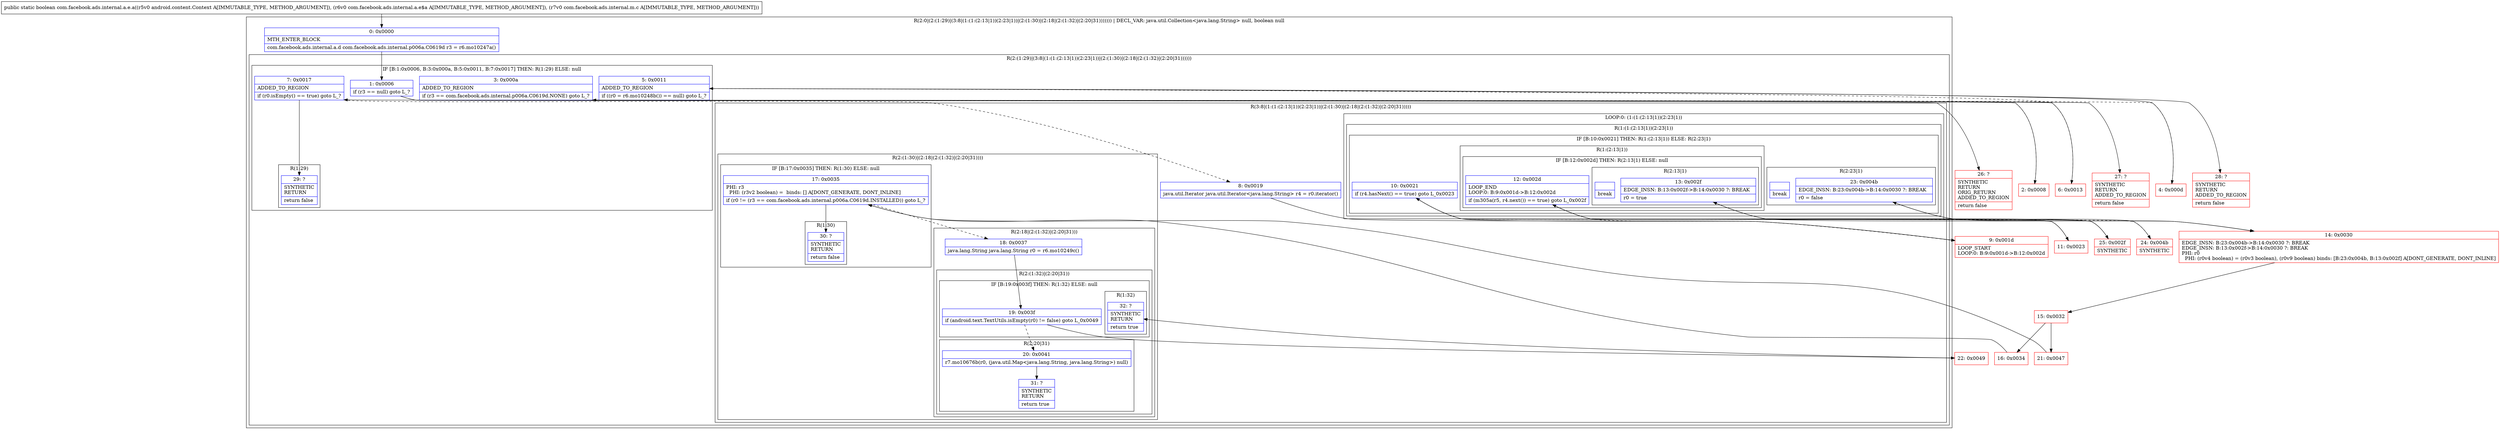 digraph "CFG forcom.facebook.ads.internal.a.e.a(Landroid\/content\/Context;Lcom\/facebook\/ads\/internal\/a\/e$a;Lcom\/facebook\/ads\/internal\/m\/c;)Z" {
subgraph cluster_Region_2010452640 {
label = "R(2:0|(2:(1:29)|(3:8|(1:(1:(2:13|1))(2:23|1))|(2:(1:30)|(2:18|(2:(1:32)|(2:20|31))))))) | DECL_VAR: java.util.Collection\<java.lang.String\> null, boolean null\l";
node [shape=record,color=blue];
Node_0 [shape=record,label="{0\:\ 0x0000|MTH_ENTER_BLOCK\l|com.facebook.ads.internal.a.d com.facebook.ads.internal.p006a.C0619d r3 = r6.mo10247a()\l}"];
subgraph cluster_Region_844919339 {
label = "R(2:(1:29)|(3:8|(1:(1:(2:13|1))(2:23|1))|(2:(1:30)|(2:18|(2:(1:32)|(2:20|31))))))";
node [shape=record,color=blue];
subgraph cluster_IfRegion_1742765890 {
label = "IF [B:1:0x0006, B:3:0x000a, B:5:0x0011, B:7:0x0017] THEN: R(1:29) ELSE: null";
node [shape=record,color=blue];
Node_1 [shape=record,label="{1\:\ 0x0006|if (r3 == null) goto L_?\l}"];
Node_3 [shape=record,label="{3\:\ 0x000a|ADDED_TO_REGION\l|if (r3 == com.facebook.ads.internal.p006a.C0619d.NONE) goto L_?\l}"];
Node_5 [shape=record,label="{5\:\ 0x0011|ADDED_TO_REGION\l|if ((r0 = r6.mo10248b()) == null) goto L_?\l}"];
Node_7 [shape=record,label="{7\:\ 0x0017|ADDED_TO_REGION\l|if (r0.isEmpty() == true) goto L_?\l}"];
subgraph cluster_Region_1948369770 {
label = "R(1:29)";
node [shape=record,color=blue];
Node_29 [shape=record,label="{29\:\ ?|SYNTHETIC\lRETURN\l|return false\l}"];
}
}
subgraph cluster_Region_28859118 {
label = "R(3:8|(1:(1:(2:13|1))(2:23|1))|(2:(1:30)|(2:18|(2:(1:32)|(2:20|31)))))";
node [shape=record,color=blue];
Node_8 [shape=record,label="{8\:\ 0x0019|java.util.Iterator java.util.Iterator\<java.lang.String\> r4 = r0.iterator()\l}"];
subgraph cluster_LoopRegion_123053126 {
label = "LOOP:0: (1:(1:(2:13|1))(2:23|1))";
node [shape=record,color=blue];
subgraph cluster_Region_547691148 {
label = "R(1:(1:(2:13|1))(2:23|1))";
node [shape=record,color=blue];
subgraph cluster_IfRegion_1579620459 {
label = "IF [B:10:0x0021] THEN: R(1:(2:13|1)) ELSE: R(2:23|1)";
node [shape=record,color=blue];
Node_10 [shape=record,label="{10\:\ 0x0021|if (r4.hasNext() == true) goto L_0x0023\l}"];
subgraph cluster_Region_1899624857 {
label = "R(1:(2:13|1))";
node [shape=record,color=blue];
subgraph cluster_IfRegion_987326082 {
label = "IF [B:12:0x002d] THEN: R(2:13|1) ELSE: null";
node [shape=record,color=blue];
Node_12 [shape=record,label="{12\:\ 0x002d|LOOP_END\lLOOP:0: B:9:0x001d\-\>B:12:0x002d\l|if (m305a(r5, r4.next()) == true) goto L_0x002f\l}"];
subgraph cluster_Region_1896572960 {
label = "R(2:13|1)";
node [shape=record,color=blue];
Node_13 [shape=record,label="{13\:\ 0x002f|EDGE_INSN: B:13:0x002f\-\>B:14:0x0030 ?: BREAK  \l|r0 = true\l}"];
Node_InsnContainer_192503367 [shape=record,label="{|break\l}"];
}
}
}
subgraph cluster_Region_841431968 {
label = "R(2:23|1)";
node [shape=record,color=blue];
Node_23 [shape=record,label="{23\:\ 0x004b|EDGE_INSN: B:23:0x004b\-\>B:14:0x0030 ?: BREAK  \l|r0 = false\l}"];
Node_InsnContainer_564444410 [shape=record,label="{|break\l}"];
}
}
}
}
subgraph cluster_Region_702391096 {
label = "R(2:(1:30)|(2:18|(2:(1:32)|(2:20|31))))";
node [shape=record,color=blue];
subgraph cluster_IfRegion_206607557 {
label = "IF [B:17:0x0035] THEN: R(1:30) ELSE: null";
node [shape=record,color=blue];
Node_17 [shape=record,label="{17\:\ 0x0035|PHI: r3 \l  PHI: (r3v2 boolean) =  binds: [] A[DONT_GENERATE, DONT_INLINE]\l|if (r0 != (r3 == com.facebook.ads.internal.p006a.C0619d.INSTALLED)) goto L_?\l}"];
subgraph cluster_Region_395735723 {
label = "R(1:30)";
node [shape=record,color=blue];
Node_30 [shape=record,label="{30\:\ ?|SYNTHETIC\lRETURN\l|return false\l}"];
}
}
subgraph cluster_Region_394908202 {
label = "R(2:18|(2:(1:32)|(2:20|31)))";
node [shape=record,color=blue];
Node_18 [shape=record,label="{18\:\ 0x0037|java.lang.String java.lang.String r0 = r6.mo10249c()\l}"];
subgraph cluster_Region_1457298808 {
label = "R(2:(1:32)|(2:20|31))";
node [shape=record,color=blue];
subgraph cluster_IfRegion_1712675631 {
label = "IF [B:19:0x003f] THEN: R(1:32) ELSE: null";
node [shape=record,color=blue];
Node_19 [shape=record,label="{19\:\ 0x003f|if (android.text.TextUtils.isEmpty(r0) != false) goto L_0x0049\l}"];
subgraph cluster_Region_1377544245 {
label = "R(1:32)";
node [shape=record,color=blue];
Node_32 [shape=record,label="{32\:\ ?|SYNTHETIC\lRETURN\l|return true\l}"];
}
}
subgraph cluster_Region_1835304566 {
label = "R(2:20|31)";
node [shape=record,color=blue];
Node_20 [shape=record,label="{20\:\ 0x0041|r7.mo10676b(r0, (java.util.Map\<java.lang.String, java.lang.String\>) null)\l}"];
Node_31 [shape=record,label="{31\:\ ?|SYNTHETIC\lRETURN\l|return true\l}"];
}
}
}
}
}
}
}
Node_2 [shape=record,color=red,label="{2\:\ 0x0008}"];
Node_4 [shape=record,color=red,label="{4\:\ 0x000d}"];
Node_6 [shape=record,color=red,label="{6\:\ 0x0013}"];
Node_9 [shape=record,color=red,label="{9\:\ 0x001d|LOOP_START\lLOOP:0: B:9:0x001d\-\>B:12:0x002d\l}"];
Node_11 [shape=record,color=red,label="{11\:\ 0x0023}"];
Node_14 [shape=record,color=red,label="{14\:\ 0x0030|EDGE_INSN: B:23:0x004b\-\>B:14:0x0030 ?: BREAK  \lEDGE_INSN: B:13:0x002f\-\>B:14:0x0030 ?: BREAK  \lPHI: r0 \l  PHI: (r0v4 boolean) = (r0v3 boolean), (r0v9 boolean) binds: [B:23:0x004b, B:13:0x002f] A[DONT_GENERATE, DONT_INLINE]\l}"];
Node_15 [shape=record,color=red,label="{15\:\ 0x0032}"];
Node_16 [shape=record,color=red,label="{16\:\ 0x0034}"];
Node_21 [shape=record,color=red,label="{21\:\ 0x0047}"];
Node_22 [shape=record,color=red,label="{22\:\ 0x0049}"];
Node_24 [shape=record,color=red,label="{24\:\ 0x004b|SYNTHETIC\l}"];
Node_25 [shape=record,color=red,label="{25\:\ 0x002f|SYNTHETIC\l}"];
Node_26 [shape=record,color=red,label="{26\:\ ?|SYNTHETIC\lRETURN\lORIG_RETURN\lADDED_TO_REGION\l|return false\l}"];
Node_27 [shape=record,color=red,label="{27\:\ ?|SYNTHETIC\lRETURN\lADDED_TO_REGION\l|return false\l}"];
Node_28 [shape=record,color=red,label="{28\:\ ?|SYNTHETIC\lRETURN\lADDED_TO_REGION\l|return false\l}"];
MethodNode[shape=record,label="{public static boolean com.facebook.ads.internal.a.e.a((r5v0 android.content.Context A[IMMUTABLE_TYPE, METHOD_ARGUMENT]), (r6v0 com.facebook.ads.internal.a.e$a A[IMMUTABLE_TYPE, METHOD_ARGUMENT]), (r7v0 com.facebook.ads.internal.m.c A[IMMUTABLE_TYPE, METHOD_ARGUMENT])) }"];
MethodNode -> Node_0;
Node_0 -> Node_1;
Node_1 -> Node_2[style=dashed];
Node_1 -> Node_26;
Node_3 -> Node_4[style=dashed];
Node_3 -> Node_27;
Node_5 -> Node_6[style=dashed];
Node_5 -> Node_28;
Node_7 -> Node_8[style=dashed];
Node_7 -> Node_29;
Node_8 -> Node_9;
Node_10 -> Node_11;
Node_10 -> Node_24[style=dashed];
Node_12 -> Node_9[style=dashed];
Node_12 -> Node_25;
Node_13 -> Node_14;
Node_23 -> Node_14;
Node_17 -> Node_18[style=dashed];
Node_17 -> Node_30;
Node_18 -> Node_19;
Node_19 -> Node_20[style=dashed];
Node_19 -> Node_22;
Node_20 -> Node_31;
Node_2 -> Node_3;
Node_4 -> Node_5;
Node_6 -> Node_7;
Node_9 -> Node_10;
Node_11 -> Node_12;
Node_14 -> Node_15;
Node_15 -> Node_16;
Node_15 -> Node_21;
Node_16 -> Node_17;
Node_21 -> Node_17;
Node_22 -> Node_32;
Node_24 -> Node_23;
Node_25 -> Node_13;
}

